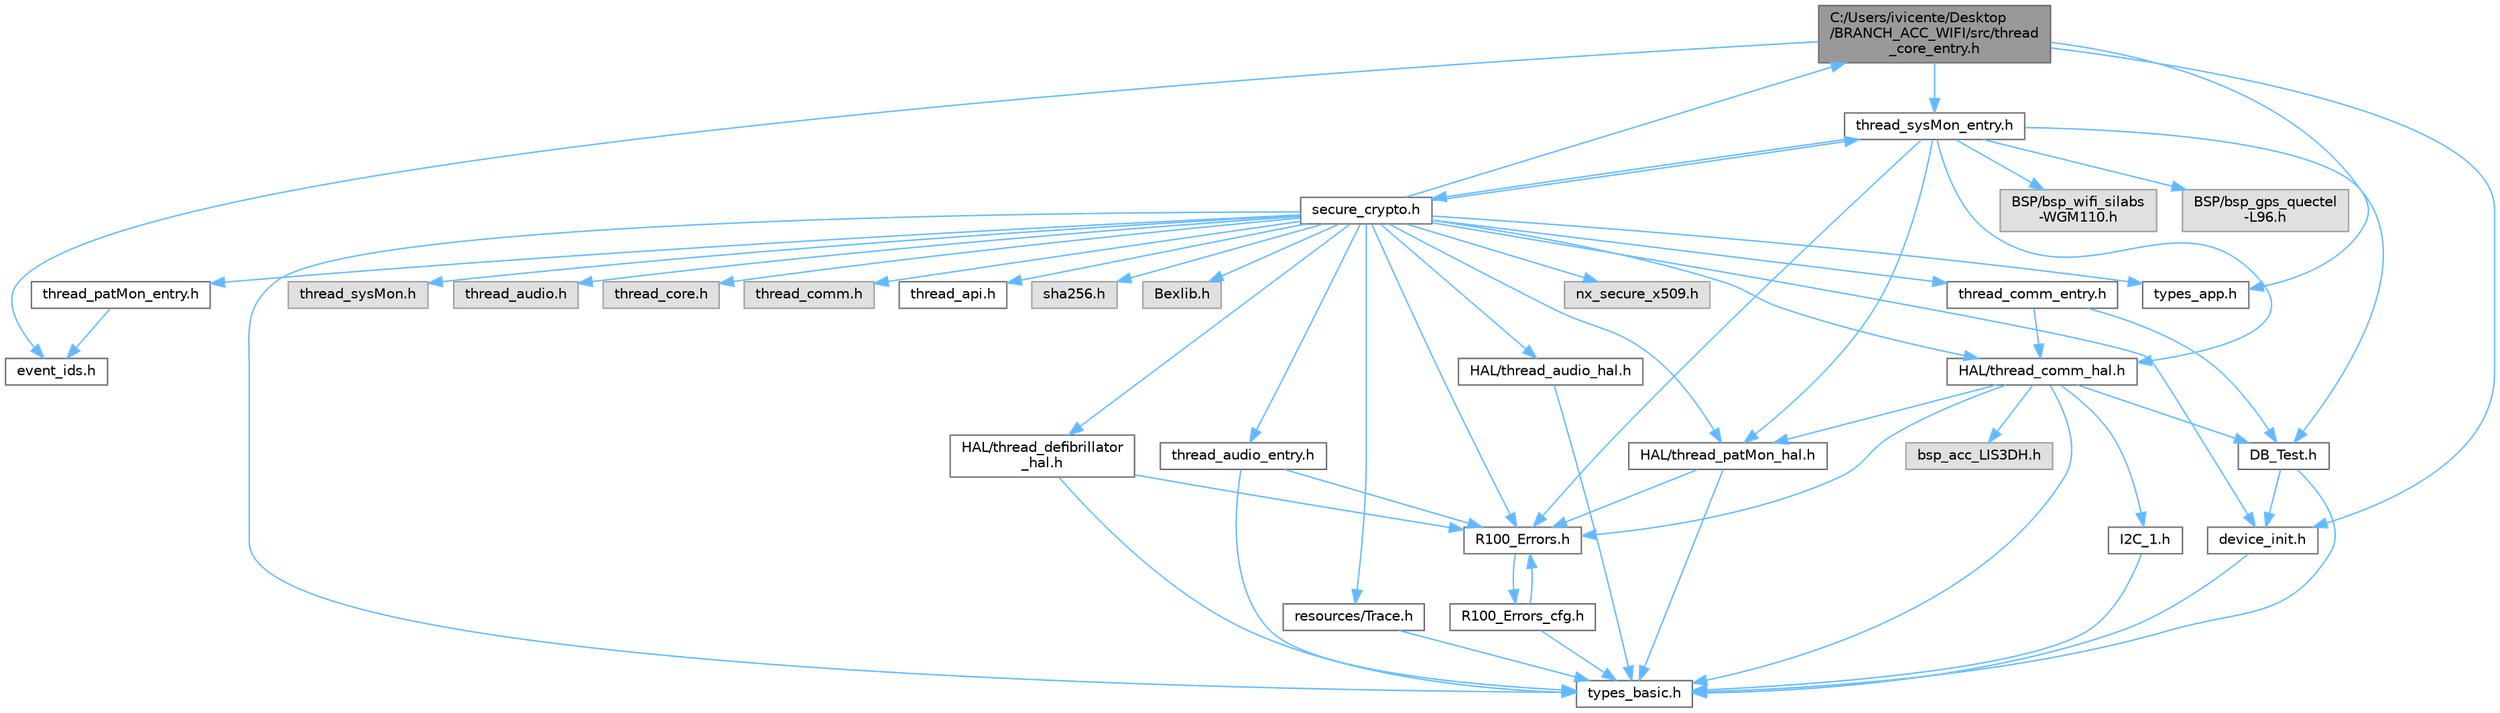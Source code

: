 digraph "C:/Users/ivicente/Desktop/BRANCH_ACC_WIFI/src/thread_core_entry.h"
{
 // LATEX_PDF_SIZE
  bgcolor="transparent";
  edge [fontname=Helvetica,fontsize=10,labelfontname=Helvetica,labelfontsize=10];
  node [fontname=Helvetica,fontsize=10,shape=box,height=0.2,width=0.4];
  Node1 [id="Node000001",label="C:/Users/ivicente/Desktop\l/BRANCH_ACC_WIFI/src/thread\l_core_entry.h",height=0.2,width=0.4,color="gray40", fillcolor="grey60", style="filled", fontcolor="black",tooltip="Header with functions related to the core service."];
  Node1 -> Node2 [id="edge58_Node000001_Node000002",color="steelblue1",style="solid",tooltip=" "];
  Node2 [id="Node000002",label="device_init.h",height=0.2,width=0.4,color="grey40", fillcolor="white", style="filled",URL="$a00017.html",tooltip=" "];
  Node2 -> Node3 [id="edge59_Node000002_Node000003",color="steelblue1",style="solid",tooltip=" "];
  Node3 [id="Node000003",label="types_basic.h",height=0.2,width=0.4,color="grey40", fillcolor="white", style="filled",URL="$a00137.html",tooltip="Basic Types' definition."];
  Node1 -> Node4 [id="edge60_Node000001_Node000004",color="steelblue1",style="solid",tooltip=" "];
  Node4 [id="Node000004",label="types_app.h",height=0.2,width=0.4,color="grey40", fillcolor="white", style="filled",URL="$a00134.html",tooltip="Common Types' definition."];
  Node1 -> Node5 [id="edge61_Node000001_Node000005",color="steelblue1",style="solid",tooltip=" "];
  Node5 [id="Node000005",label="event_ids.h",height=0.2,width=0.4,color="grey40", fillcolor="white", style="filled",URL="$a00020.html",tooltip="Event identifiers header file."];
  Node1 -> Node6 [id="edge62_Node000001_Node000006",color="steelblue1",style="solid",tooltip=" "];
  Node6 [id="Node000006",label="thread_sysMon_entry.h",height=0.2,width=0.4,color="grey40", fillcolor="white", style="filled",URL="$a00131.html",tooltip="Header with functions related to the system monitor service."];
  Node6 -> Node7 [id="edge63_Node000006_Node000007",color="steelblue1",style="solid",tooltip=" "];
  Node7 [id="Node000007",label="R100_Errors.h",height=0.2,width=0.4,color="grey40", fillcolor="white", style="filled",URL="$a00038.html",tooltip=" "];
  Node7 -> Node8 [id="edge64_Node000007_Node000008",color="steelblue1",style="solid",tooltip=" "];
  Node8 [id="Node000008",label="R100_Errors_cfg.h",height=0.2,width=0.4,color="grey40", fillcolor="white", style="filled",URL="$a00044.html",tooltip=" "];
  Node8 -> Node7 [id="edge65_Node000008_Node000007",color="steelblue1",style="solid",tooltip=" "];
  Node8 -> Node3 [id="edge66_Node000008_Node000003",color="steelblue1",style="solid",tooltip=" "];
  Node6 -> Node9 [id="edge67_Node000006_Node000009",color="steelblue1",style="solid",tooltip=" "];
  Node9 [id="Node000009",label="HAL/thread_patMon_hal.h",height=0.2,width=0.4,color="grey40", fillcolor="white", style="filled",URL="$a00221.html",tooltip="Header with functions related to the patMon BSP service."];
  Node9 -> Node3 [id="edge68_Node000009_Node000003",color="steelblue1",style="solid",tooltip=" "];
  Node9 -> Node7 [id="edge69_Node000009_Node000007",color="steelblue1",style="solid",tooltip=" "];
  Node6 -> Node10 [id="edge70_Node000006_Node000010",color="steelblue1",style="solid",tooltip=" "];
  Node10 [id="Node000010",label="HAL/thread_comm_hal.h",height=0.2,width=0.4,color="grey40", fillcolor="white", style="filled",URL="$a00191.html",tooltip="Header with functions related to the HAL Comm."];
  Node10 -> Node7 [id="edge71_Node000010_Node000007",color="steelblue1",style="solid",tooltip=" "];
  Node10 -> Node3 [id="edge72_Node000010_Node000003",color="steelblue1",style="solid",tooltip=" "];
  Node10 -> Node9 [id="edge73_Node000010_Node000009",color="steelblue1",style="solid",tooltip=" "];
  Node10 -> Node11 [id="edge74_Node000010_Node000011",color="steelblue1",style="solid",tooltip=" "];
  Node11 [id="Node000011",label="DB_Test.h",height=0.2,width=0.4,color="grey40", fillcolor="white", style="filled",URL="$a00011.html",tooltip="Test File header file."];
  Node11 -> Node2 [id="edge75_Node000011_Node000002",color="steelblue1",style="solid",tooltip=" "];
  Node11 -> Node3 [id="edge76_Node000011_Node000003",color="steelblue1",style="solid",tooltip=" "];
  Node10 -> Node12 [id="edge77_Node000010_Node000012",color="steelblue1",style="solid",tooltip=" "];
  Node12 [id="Node000012",label="I2C_1.h",height=0.2,width=0.4,color="grey40", fillcolor="white", style="filled",URL="$a00161.html",tooltip="Header with functions related to the I2C-1."];
  Node12 -> Node3 [id="edge78_Node000012_Node000003",color="steelblue1",style="solid",tooltip=" "];
  Node10 -> Node13 [id="edge79_Node000010_Node000013",color="steelblue1",style="solid",tooltip=" "];
  Node13 [id="Node000013",label="bsp_acc_LIS3DH.h",height=0.2,width=0.4,color="grey60", fillcolor="#E0E0E0", style="filled",tooltip=" "];
  Node6 -> Node11 [id="edge80_Node000006_Node000011",color="steelblue1",style="solid",tooltip=" "];
  Node6 -> Node14 [id="edge81_Node000006_Node000014",color="steelblue1",style="solid",tooltip=" "];
  Node14 [id="Node000014",label="secure_crypto.h",height=0.2,width=0.4,color="grey40", fillcolor="white", style="filled",URL="$a00050.html",tooltip="NetX secure for check certificates."];
  Node14 -> Node15 [id="edge82_Node000014_Node000015",color="steelblue1",style="solid",tooltip=" "];
  Node15 [id="Node000015",label="nx_secure_x509.h",height=0.2,width=0.4,color="grey60", fillcolor="#E0E0E0", style="filled",tooltip=" "];
  Node14 -> Node10 [id="edge83_Node000014_Node000010",color="steelblue1",style="solid",tooltip=" "];
  Node14 -> Node2 [id="edge84_Node000014_Node000002",color="steelblue1",style="solid",tooltip=" "];
  Node14 -> Node16 [id="edge85_Node000014_Node000016",color="steelblue1",style="solid",tooltip=" "];
  Node16 [id="Node000016",label="resources/Trace.h",height=0.2,width=0.4,color="grey40", fillcolor="white", style="filled",URL="$a00251.html",tooltip=" "];
  Node16 -> Node3 [id="edge86_Node000016_Node000003",color="steelblue1",style="solid",tooltip=" "];
  Node14 -> Node7 [id="edge87_Node000014_Node000007",color="steelblue1",style="solid",tooltip=" "];
  Node14 -> Node3 [id="edge88_Node000014_Node000003",color="steelblue1",style="solid",tooltip=" "];
  Node14 -> Node4 [id="edge89_Node000014_Node000004",color="steelblue1",style="solid",tooltip=" "];
  Node14 -> Node17 [id="edge90_Node000014_Node000017",color="steelblue1",style="solid",tooltip=" "];
  Node17 [id="Node000017",label="HAL/thread_defibrillator\l_hal.h",height=0.2,width=0.4,color="grey40", fillcolor="white", style="filled",URL="$a00203.html",tooltip="Header with functions related to the defibrillator BSP service."];
  Node17 -> Node3 [id="edge91_Node000017_Node000003",color="steelblue1",style="solid",tooltip=" "];
  Node17 -> Node7 [id="edge92_Node000017_Node000007",color="steelblue1",style="solid",tooltip=" "];
  Node14 -> Node9 [id="edge93_Node000014_Node000009",color="steelblue1",style="solid",tooltip=" "];
  Node14 -> Node18 [id="edge94_Node000014_Node000018",color="steelblue1",style="solid",tooltip=" "];
  Node18 [id="Node000018",label="HAL/thread_audio_hal.h",height=0.2,width=0.4,color="grey40", fillcolor="white", style="filled",URL="$a00185.html",tooltip="Header with functions related to the audio BSP service."];
  Node18 -> Node3 [id="edge95_Node000018_Node000003",color="steelblue1",style="solid",tooltip=" "];
  Node14 -> Node19 [id="edge96_Node000014_Node000019",color="steelblue1",style="solid",tooltip=" "];
  Node19 [id="Node000019",label="thread_comm_entry.h",height=0.2,width=0.4,color="grey40", fillcolor="white", style="filled",URL="$a00083.html",tooltip="Header for Comm Thread entry."];
  Node19 -> Node10 [id="edge97_Node000019_Node000010",color="steelblue1",style="solid",tooltip=" "];
  Node19 -> Node11 [id="edge98_Node000019_Node000011",color="steelblue1",style="solid",tooltip=" "];
  Node14 -> Node20 [id="edge99_Node000014_Node000020",color="steelblue1",style="solid",tooltip=" "];
  Node20 [id="Node000020",label="thread_patMon_entry.h",height=0.2,width=0.4,color="grey40", fillcolor="white", style="filled",URL="$a00119.html",tooltip=" "];
  Node20 -> Node5 [id="edge100_Node000020_Node000005",color="steelblue1",style="solid",tooltip=" "];
  Node14 -> Node6 [id="edge101_Node000014_Node000006",color="steelblue1",style="solid",tooltip=" "];
  Node14 -> Node21 [id="edge102_Node000014_Node000021",color="steelblue1",style="solid",tooltip=" "];
  Node21 [id="Node000021",label="thread_sysMon.h",height=0.2,width=0.4,color="grey60", fillcolor="#E0E0E0", style="filled",tooltip=" "];
  Node14 -> Node22 [id="edge103_Node000014_Node000022",color="steelblue1",style="solid",tooltip=" "];
  Node22 [id="Node000022",label="thread_audio_entry.h",height=0.2,width=0.4,color="grey40", fillcolor="white", style="filled",URL="$a00077.html",tooltip="Header with functions related to the audio service."];
  Node22 -> Node7 [id="edge104_Node000022_Node000007",color="steelblue1",style="solid",tooltip=" "];
  Node22 -> Node3 [id="edge105_Node000022_Node000003",color="steelblue1",style="solid",tooltip=" "];
  Node14 -> Node23 [id="edge106_Node000014_Node000023",color="steelblue1",style="solid",tooltip=" "];
  Node23 [id="Node000023",label="thread_audio.h",height=0.2,width=0.4,color="grey60", fillcolor="#E0E0E0", style="filled",tooltip=" "];
  Node14 -> Node1 [id="edge107_Node000014_Node000001",color="steelblue1",style="solid",tooltip=" "];
  Node14 -> Node24 [id="edge108_Node000014_Node000024",color="steelblue1",style="solid",tooltip=" "];
  Node24 [id="Node000024",label="thread_core.h",height=0.2,width=0.4,color="grey60", fillcolor="#E0E0E0", style="filled",tooltip=" "];
  Node14 -> Node25 [id="edge109_Node000014_Node000025",color="steelblue1",style="solid",tooltip=" "];
  Node25 [id="Node000025",label="thread_comm.h",height=0.2,width=0.4,color="grey60", fillcolor="#E0E0E0", style="filled",tooltip=" "];
  Node14 -> Node26 [id="edge110_Node000014_Node000026",color="steelblue1",style="solid",tooltip=" "];
  Node26 [id="Node000026",label="thread_api.h",height=0.2,width=0.4,color="grey40", fillcolor="white", style="filled",URL="$a00071.html",tooltip="Header with functions related to thread APIs."];
  Node14 -> Node27 [id="edge111_Node000014_Node000027",color="steelblue1",style="solid",tooltip=" "];
  Node27 [id="Node000027",label="sha256.h",height=0.2,width=0.4,color="grey60", fillcolor="#E0E0E0", style="filled",tooltip=" "];
  Node14 -> Node28 [id="edge112_Node000014_Node000028",color="steelblue1",style="solid",tooltip=" "];
  Node28 [id="Node000028",label="Bexlib.h",height=0.2,width=0.4,color="grey60", fillcolor="#E0E0E0", style="filled",tooltip=" "];
  Node6 -> Node29 [id="edge113_Node000006_Node000029",color="steelblue1",style="solid",tooltip=" "];
  Node29 [id="Node000029",label="BSP/bsp_wifi_silabs\l-WGM110.h",height=0.2,width=0.4,color="grey60", fillcolor="#E0E0E0", style="filled",tooltip=" "];
  Node6 -> Node30 [id="edge114_Node000006_Node000030",color="steelblue1",style="solid",tooltip=" "];
  Node30 [id="Node000030",label="BSP/bsp_gps_quectel\l-L96.h",height=0.2,width=0.4,color="grey60", fillcolor="#E0E0E0", style="filled",tooltip=" "];
}
